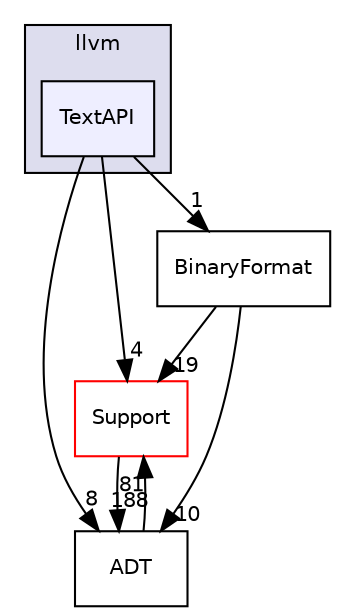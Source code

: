 digraph "include/llvm/TextAPI" {
  bgcolor=transparent;
  compound=true
  node [ fontsize="10", fontname="Helvetica"];
  edge [ labelfontsize="10", labelfontname="Helvetica"];
  subgraph clusterdir_dcde91663b8816e1e2311938ccd8f690 {
    graph [ bgcolor="#ddddee", pencolor="black", label="llvm" fontname="Helvetica", fontsize="10", URL="dir_dcde91663b8816e1e2311938ccd8f690.html"]
  dir_2a015fff05761bf36535b6a36ba271e5 [shape=box, label="TextAPI", style="filled", fillcolor="#eeeeff", pencolor="black", URL="dir_2a015fff05761bf36535b6a36ba271e5.html"];
  }
  dir_ae1e398ac700924fa434b51c248a5531 [shape=box label="Support" color="red" URL="dir_ae1e398ac700924fa434b51c248a5531.html"];
  dir_32453792af2ba70c54e3ccae3a790d1b [shape=box label="ADT" URL="dir_32453792af2ba70c54e3ccae3a790d1b.html"];
  dir_76bc56fc1555430657f301d4de3959f5 [shape=box label="BinaryFormat" URL="dir_76bc56fc1555430657f301d4de3959f5.html"];
  dir_ae1e398ac700924fa434b51c248a5531->dir_32453792af2ba70c54e3ccae3a790d1b [headlabel="188", labeldistance=1.5 headhref="dir_000011_000007.html"];
  dir_2a015fff05761bf36535b6a36ba271e5->dir_ae1e398ac700924fa434b51c248a5531 [headlabel="4", labeldistance=1.5 headhref="dir_000305_000011.html"];
  dir_2a015fff05761bf36535b6a36ba271e5->dir_32453792af2ba70c54e3ccae3a790d1b [headlabel="8", labeldistance=1.5 headhref="dir_000305_000007.html"];
  dir_2a015fff05761bf36535b6a36ba271e5->dir_76bc56fc1555430657f301d4de3959f5 [headlabel="1", labeldistance=1.5 headhref="dir_000305_000020.html"];
  dir_32453792af2ba70c54e3ccae3a790d1b->dir_ae1e398ac700924fa434b51c248a5531 [headlabel="81", labeldistance=1.5 headhref="dir_000007_000011.html"];
  dir_76bc56fc1555430657f301d4de3959f5->dir_ae1e398ac700924fa434b51c248a5531 [headlabel="19", labeldistance=1.5 headhref="dir_000020_000011.html"];
  dir_76bc56fc1555430657f301d4de3959f5->dir_32453792af2ba70c54e3ccae3a790d1b [headlabel="10", labeldistance=1.5 headhref="dir_000020_000007.html"];
}
